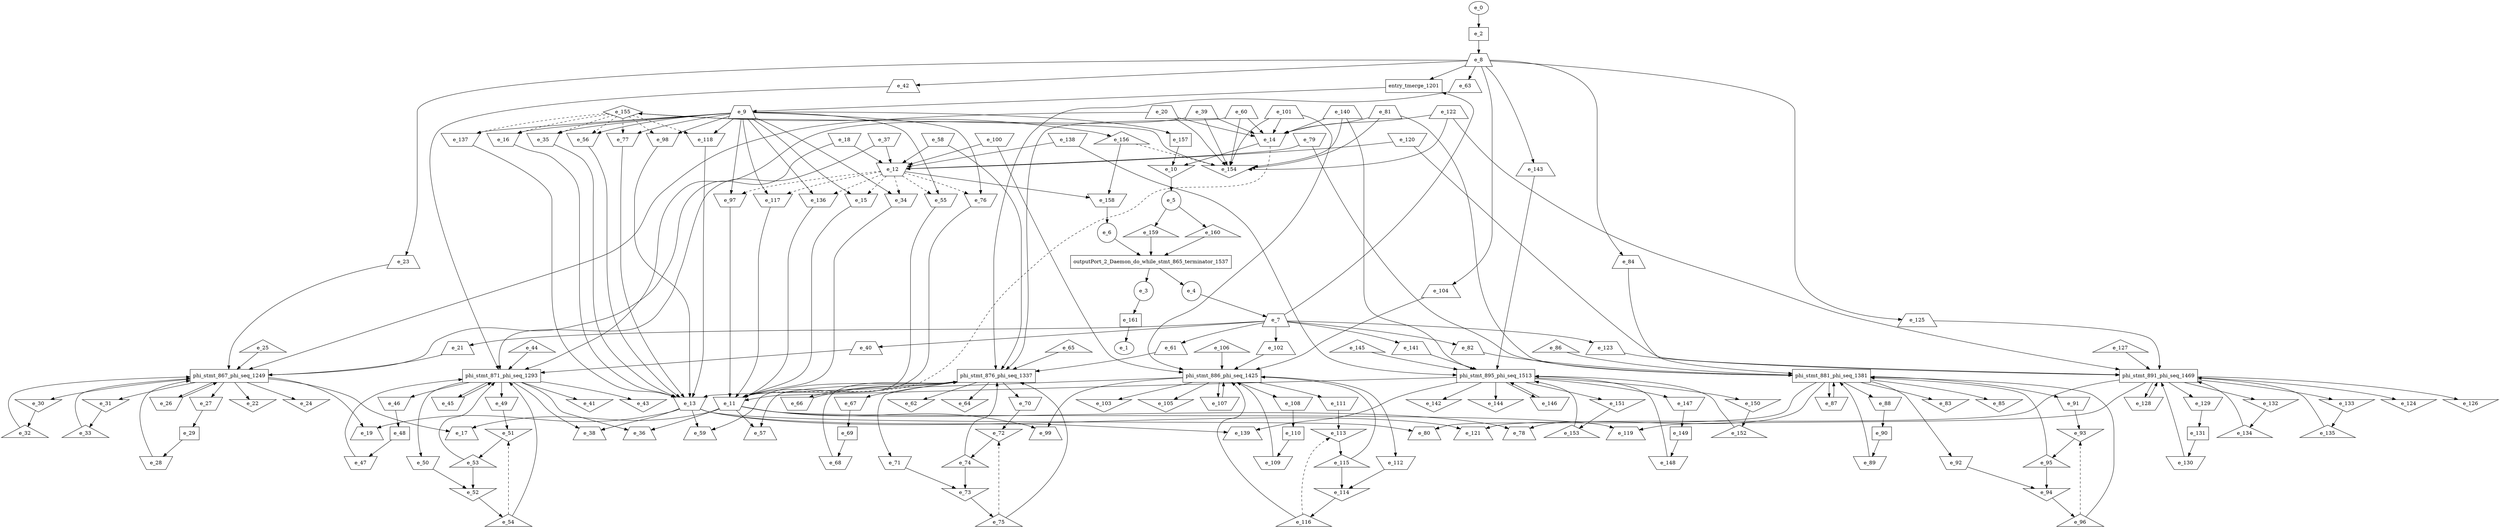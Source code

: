 digraph control_path {
  e_0: entry_node : n ;
  e_1: exit_node : s ;
  e_2 [shape = dot];
  e_3 [shape = circle];
  e_4 [shape = circle];
  e_5 [shape = circle];
  e_6 [shape = circle];
  e_7 [shape = trapezium];
  e_8 [shape = trapezium];
  e_9 [shape = trapezium];
  e_10 [shape = invtriangle];
  e_11 [shape = invtrapezium];
  e_12 [shape = invtrapezium];
  e_13 [shape = invtrapezium];
  e_14 [shape = invtrapezium];
  e_15 [shape = invtrapezium];
  e_16 [shape = invtrapezium];
  e_17 [shape = trapezium];
  e_18 [shape = invtrapezium];
  e_19 [shape = trapezium];
  e_20 [shape = trapezium];
  e_21 [shape = trapezium];
  e_22 [shape = invtriangle];
  e_23 [shape = trapezium];
  e_24 [shape = invtriangle];
  e_25 [shape = triangle];
  e_26 [shape = invtrapezium];
  e_27 [shape = invtrapezium];
  e_28 [shape = invtrapezium];
  e_29 [shape = dot];
  e_30 [shape = invtriangle];
  e_31 [shape = invtriangle];
  e_32 [shape = triangle];
  e_33 [shape = triangle];
  e_34 [shape = invtrapezium];
  e_35 [shape = invtrapezium];
  e_36 [shape = trapezium];
  e_37 [shape = invtrapezium];
  e_38 [shape = trapezium];
  e_39 [shape = trapezium];
  e_40 [shape = trapezium];
  e_41 [shape = invtriangle];
  e_42 [shape = trapezium];
  e_43 [shape = invtriangle];
  e_44 [shape = triangle];
  e_45 [shape = invtrapezium];
  e_46 [shape = invtrapezium];
  e_47 [shape = invtrapezium];
  e_48 [shape = dot];
  e_49 [shape = invtrapezium];
  e_50 [shape = invtrapezium];
  e_51 [shape = invtriangle];
  e_52 [shape = invtriangle];
  e_53 [shape = triangle];
  e_54 [shape = triangle];
  e_55 [shape = invtrapezium];
  e_56 [shape = invtrapezium];
  e_57 [shape = trapezium];
  e_58 [shape = invtrapezium];
  e_59 [shape = trapezium];
  e_60 [shape = trapezium];
  e_61 [shape = trapezium];
  e_62 [shape = invtriangle];
  e_63 [shape = trapezium];
  e_64 [shape = invtriangle];
  e_65 [shape = triangle];
  e_66 [shape = invtrapezium];
  e_67 [shape = invtrapezium];
  e_68 [shape = invtrapezium];
  e_69 [shape = dot];
  e_70 [shape = invtrapezium];
  e_71 [shape = invtrapezium];
  e_72 [shape = invtriangle];
  e_73 [shape = invtriangle];
  e_74 [shape = triangle];
  e_75 [shape = triangle];
  e_76 [shape = invtrapezium];
  e_77 [shape = invtrapezium];
  e_78 [shape = trapezium];
  e_79 [shape = invtrapezium];
  e_80 [shape = trapezium];
  e_81 [shape = trapezium];
  e_82 [shape = trapezium];
  e_83 [shape = invtriangle];
  e_84 [shape = trapezium];
  e_85 [shape = invtriangle];
  e_86 [shape = triangle];
  e_87 [shape = invtrapezium];
  e_88 [shape = invtrapezium];
  e_89 [shape = invtrapezium];
  e_90 [shape = dot];
  e_91 [shape = invtrapezium];
  e_92 [shape = invtrapezium];
  e_93 [shape = invtriangle];
  e_94 [shape = invtriangle];
  e_95 [shape = triangle];
  e_96 [shape = triangle];
  e_97 [shape = invtrapezium];
  e_98 [shape = invtrapezium];
  e_99 [shape = trapezium];
  e_100 [shape = invtrapezium];
  e_101 [shape = trapezium];
  e_102 [shape = trapezium];
  e_103 [shape = invtriangle];
  e_104 [shape = trapezium];
  e_105 [shape = invtriangle];
  e_106 [shape = triangle];
  e_107 [shape = invtrapezium];
  e_108 [shape = invtrapezium];
  e_109 [shape = invtrapezium];
  e_110 [shape = dot];
  e_111 [shape = invtrapezium];
  e_112 [shape = invtrapezium];
  e_113 [shape = invtriangle];
  e_114 [shape = invtriangle];
  e_115 [shape = triangle];
  e_116 [shape = triangle];
  e_117 [shape = invtrapezium];
  e_118 [shape = invtrapezium];
  e_119 [shape = trapezium];
  e_120 [shape = invtrapezium];
  e_121 [shape = trapezium];
  e_122 [shape = trapezium];
  e_123 [shape = trapezium];
  e_124 [shape = invtriangle];
  e_125 [shape = trapezium];
  e_126 [shape = invtriangle];
  e_127 [shape = triangle];
  e_128 [shape = invtrapezium];
  e_129 [shape = invtrapezium];
  e_130 [shape = invtrapezium];
  e_131 [shape = dot];
  e_132 [shape = invtriangle];
  e_133 [shape = invtriangle];
  e_134 [shape = triangle];
  e_135 [shape = triangle];
  e_136 [shape = invtrapezium];
  e_137 [shape = invtrapezium];
  e_138 [shape = invtrapezium];
  e_139 [shape = trapezium];
  e_140 [shape = trapezium];
  e_141 [shape = trapezium];
  e_142 [shape = invtriangle];
  e_143 [shape = trapezium];
  e_144 [shape = invtriangle];
  e_145 [shape = triangle];
  e_146 [shape = invtrapezium];
  e_147 [shape = invtrapezium];
  e_148 [shape = invtrapezium];
  e_149 [shape = dot];
  e_150 [shape = invtriangle];
  e_151 [shape = invtriangle];
  e_152 [shape = triangle];
  e_153 [shape = triangle];
  e_154 [shape = invtriangle];
  e_155 [shape = diamond];
  e_156 [shape = triangle];
  e_157 [shape = dot];
  e_158 [shape = invtrapezium];
  e_159 [shape = triangle];
  e_160 [shape = triangle];
  e_161 [shape = dot];
  e_161 -> e_1;
  e_0 -> e_2;
  e_10 -> e_5;
  e_158 -> e_6;
  e_4 -> e_7;
  e_2 -> e_8;
  e_157 -> e_10;
  e_14 -> e_10;
  e_117 -> e_11;
  e_136 -> e_11;
  e_97 -> e_11;
  e_15 -> e_11;
  e_34 -> e_11;
  e_55 -> e_11;
  e_76 -> e_11;
  e_14 -> e_11[style = dashed];
  e_120 -> e_12;
  e_100 -> e_12;
  e_18 -> e_12;
  e_37 -> e_12;
  e_138 -> e_12;
  e_58 -> e_12;
  e_79 -> e_12;
  e_137 -> e_13;
  e_118 -> e_13;
  e_16 -> e_13;
  e_35 -> e_13;
  e_98 -> e_13;
  e_56 -> e_13;
  e_77 -> e_13;
  e_101 -> e_14;
  e_20 -> e_14;
  e_39 -> e_14;
  e_122 -> e_14;
  e_140 -> e_14;
  e_60 -> e_14;
  e_81 -> e_14;
  e_9 -> e_15;
  e_12 -> e_15[style = dashed];
  e_9 -> e_16;
  e_155 -> e_16[style = dashed];
  e_11 -> e_17;
  e_13 -> e_19;
  e_7 -> e_21;
  e_8 -> e_23;
  e_29 -> e_28;
  e_27 -> e_29;
  e_30 -> e_32;
  e_31 -> e_33;
  e_9 -> e_34;
  e_12 -> e_34[style = dashed];
  e_9 -> e_35;
  e_155 -> e_35[style = dashed];
  e_11 -> e_36;
  e_13 -> e_38;
  e_7 -> e_40;
  e_8 -> e_42;
  e_48 -> e_47;
  e_46 -> e_48;
  e_49 -> e_51;
  e_54 -> e_51[style = dashed];
  e_50 -> e_52;
  e_53 -> e_52;
  e_51 -> e_53;
  e_52 -> e_54;
  e_9 -> e_55;
  e_12 -> e_55[style = dashed];
  e_9 -> e_56;
  e_155 -> e_56[style = dashed];
  e_11 -> e_57;
  e_13 -> e_59;
  e_7 -> e_61;
  e_8 -> e_63;
  e_69 -> e_68;
  e_67 -> e_69;
  e_70 -> e_72;
  e_75 -> e_72[style = dashed];
  e_71 -> e_73;
  e_74 -> e_73;
  e_72 -> e_74;
  e_73 -> e_75;
  e_9 -> e_76;
  e_12 -> e_76[style = dashed];
  e_9 -> e_77;
  e_155 -> e_77[style = dashed];
  e_11 -> e_78;
  e_13 -> e_80;
  e_7 -> e_82;
  e_8 -> e_84;
  e_90 -> e_89;
  e_88 -> e_90;
  e_91 -> e_93;
  e_96 -> e_93[style = dashed];
  e_95 -> e_94;
  e_92 -> e_94;
  e_93 -> e_95;
  e_94 -> e_96;
  e_9 -> e_97;
  e_12 -> e_97[style = dashed];
  e_9 -> e_98;
  e_155 -> e_98[style = dashed];
  e_11 -> e_99;
  e_7 -> e_102;
  e_8 -> e_104;
  e_110 -> e_109;
  e_108 -> e_110;
  e_111 -> e_113;
  e_116 -> e_113[style = dashed];
  e_115 -> e_114;
  e_112 -> e_114;
  e_113 -> e_115;
  e_114 -> e_116;
  e_9 -> e_117;
  e_12 -> e_117[style = dashed];
  e_9 -> e_118;
  e_155 -> e_118[style = dashed];
  e_11 -> e_119;
  e_13 -> e_121;
  e_7 -> e_123;
  e_8 -> e_125;
  e_131 -> e_130;
  e_129 -> e_131;
  e_132 -> e_134;
  e_133 -> e_135;
  e_9 -> e_136;
  e_12 -> e_136[style = dashed];
  e_9 -> e_137;
  e_155 -> e_137[style = dashed];
  e_13 -> e_139;
  e_7 -> e_141;
  e_8 -> e_143;
  e_149 -> e_148;
  e_147 -> e_149;
  e_150 -> e_152;
  e_151 -> e_153;
  e_101 -> e_154;
  e_20 -> e_154;
  e_39 -> e_154;
  e_122 -> e_154;
  e_140 -> e_154;
  e_60 -> e_154;
  e_81 -> e_154;
  e_156 -> e_154[style = dashed];
  e_154 -> e_155;
  e_155 -> e_156;
  e_9 -> e_157;
  e_156 -> e_158;
  e_12 -> e_158;
  e_5 -> e_159;
  e_5 -> e_160;
  e_3 -> e_161;
  outputPort_2_Daemon_do_while_stmt_865_terminator_1537 [shape=rectangle];
e_6 -> outputPort_2_Daemon_do_while_stmt_865_terminator_1537;
e_160 -> outputPort_2_Daemon_do_while_stmt_865_terminator_1537;
e_159 -> outputPort_2_Daemon_do_while_stmt_865_terminator_1537;
outputPort_2_Daemon_do_while_stmt_865_terminator_1537 -> e_4;
outputPort_2_Daemon_do_while_stmt_865_terminator_1537 -> e_3;
  phi_stmt_867_phi_seq_1249 [shape=rectangle];
e_23 -> phi_stmt_867_phi_seq_1249;
phi_stmt_867_phi_seq_1249 -> e_26;
phi_stmt_867_phi_seq_1249 -> e_27;
phi_stmt_867_phi_seq_1249 -> e_24;
e_26 -> phi_stmt_867_phi_seq_1249;
e_28 -> phi_stmt_867_phi_seq_1249;
e_21 -> phi_stmt_867_phi_seq_1249;
phi_stmt_867_phi_seq_1249 -> e_30;
phi_stmt_867_phi_seq_1249 -> e_31;
phi_stmt_867_phi_seq_1249 -> e_22;
e_32 -> phi_stmt_867_phi_seq_1249;
e_33 -> phi_stmt_867_phi_seq_1249;
e_18 -> phi_stmt_867_phi_seq_1249;
e_20 -> phi_stmt_867_phi_seq_1249;
phi_stmt_867_phi_seq_1249 -> e_17;
phi_stmt_867_phi_seq_1249 -> e_19;
e_25 -> phi_stmt_867_phi_seq_1249;
  phi_stmt_871_phi_seq_1293 [shape=rectangle];
e_42 -> phi_stmt_871_phi_seq_1293;
phi_stmt_871_phi_seq_1293 -> e_45;
phi_stmt_871_phi_seq_1293 -> e_46;
phi_stmt_871_phi_seq_1293 -> e_43;
e_45 -> phi_stmt_871_phi_seq_1293;
e_47 -> phi_stmt_871_phi_seq_1293;
e_40 -> phi_stmt_871_phi_seq_1293;
phi_stmt_871_phi_seq_1293 -> e_49;
phi_stmt_871_phi_seq_1293 -> e_50;
phi_stmt_871_phi_seq_1293 -> e_41;
e_53 -> phi_stmt_871_phi_seq_1293;
e_54 -> phi_stmt_871_phi_seq_1293;
e_37 -> phi_stmt_871_phi_seq_1293;
e_39 -> phi_stmt_871_phi_seq_1293;
phi_stmt_871_phi_seq_1293 -> e_36;
phi_stmt_871_phi_seq_1293 -> e_38;
e_44 -> phi_stmt_871_phi_seq_1293;
  phi_stmt_876_phi_seq_1337 [shape=rectangle];
e_63 -> phi_stmt_876_phi_seq_1337;
phi_stmt_876_phi_seq_1337 -> e_66;
phi_stmt_876_phi_seq_1337 -> e_67;
phi_stmt_876_phi_seq_1337 -> e_64;
e_66 -> phi_stmt_876_phi_seq_1337;
e_68 -> phi_stmt_876_phi_seq_1337;
e_61 -> phi_stmt_876_phi_seq_1337;
phi_stmt_876_phi_seq_1337 -> e_70;
phi_stmt_876_phi_seq_1337 -> e_71;
phi_stmt_876_phi_seq_1337 -> e_62;
e_74 -> phi_stmt_876_phi_seq_1337;
e_75 -> phi_stmt_876_phi_seq_1337;
e_58 -> phi_stmt_876_phi_seq_1337;
e_60 -> phi_stmt_876_phi_seq_1337;
phi_stmt_876_phi_seq_1337 -> e_57;
phi_stmt_876_phi_seq_1337 -> e_59;
e_65 -> phi_stmt_876_phi_seq_1337;
  phi_stmt_881_phi_seq_1381 [shape=rectangle];
e_84 -> phi_stmt_881_phi_seq_1381;
phi_stmt_881_phi_seq_1381 -> e_87;
phi_stmt_881_phi_seq_1381 -> e_88;
phi_stmt_881_phi_seq_1381 -> e_85;
e_87 -> phi_stmt_881_phi_seq_1381;
e_89 -> phi_stmt_881_phi_seq_1381;
e_82 -> phi_stmt_881_phi_seq_1381;
phi_stmt_881_phi_seq_1381 -> e_91;
phi_stmt_881_phi_seq_1381 -> e_92;
phi_stmt_881_phi_seq_1381 -> e_83;
e_95 -> phi_stmt_881_phi_seq_1381;
e_96 -> phi_stmt_881_phi_seq_1381;
e_79 -> phi_stmt_881_phi_seq_1381;
e_81 -> phi_stmt_881_phi_seq_1381;
phi_stmt_881_phi_seq_1381 -> e_78;
phi_stmt_881_phi_seq_1381 -> e_80;
e_86 -> phi_stmt_881_phi_seq_1381;
  phi_stmt_886_phi_seq_1425 [shape=rectangle];
e_104 -> phi_stmt_886_phi_seq_1425;
phi_stmt_886_phi_seq_1425 -> e_107;
phi_stmt_886_phi_seq_1425 -> e_108;
phi_stmt_886_phi_seq_1425 -> e_105;
e_107 -> phi_stmt_886_phi_seq_1425;
e_109 -> phi_stmt_886_phi_seq_1425;
e_102 -> phi_stmt_886_phi_seq_1425;
phi_stmt_886_phi_seq_1425 -> e_111;
phi_stmt_886_phi_seq_1425 -> e_112;
phi_stmt_886_phi_seq_1425 -> e_103;
e_115 -> phi_stmt_886_phi_seq_1425;
e_116 -> phi_stmt_886_phi_seq_1425;
e_100 -> phi_stmt_886_phi_seq_1425;
e_101 -> phi_stmt_886_phi_seq_1425;
phi_stmt_886_phi_seq_1425 -> e_99;
phi_stmt_886_phi_seq_1425 -> e_13;
e_106 -> phi_stmt_886_phi_seq_1425;
  phi_stmt_891_phi_seq_1469 [shape=rectangle];
e_125 -> phi_stmt_891_phi_seq_1469;
phi_stmt_891_phi_seq_1469 -> e_128;
phi_stmt_891_phi_seq_1469 -> e_129;
phi_stmt_891_phi_seq_1469 -> e_126;
e_128 -> phi_stmt_891_phi_seq_1469;
e_130 -> phi_stmt_891_phi_seq_1469;
e_123 -> phi_stmt_891_phi_seq_1469;
phi_stmt_891_phi_seq_1469 -> e_132;
phi_stmt_891_phi_seq_1469 -> e_133;
phi_stmt_891_phi_seq_1469 -> e_124;
e_134 -> phi_stmt_891_phi_seq_1469;
e_135 -> phi_stmt_891_phi_seq_1469;
e_120 -> phi_stmt_891_phi_seq_1469;
e_122 -> phi_stmt_891_phi_seq_1469;
phi_stmt_891_phi_seq_1469 -> e_119;
phi_stmt_891_phi_seq_1469 -> e_121;
e_127 -> phi_stmt_891_phi_seq_1469;
  phi_stmt_895_phi_seq_1513 [shape=rectangle];
e_143 -> phi_stmt_895_phi_seq_1513;
phi_stmt_895_phi_seq_1513 -> e_146;
phi_stmt_895_phi_seq_1513 -> e_147;
phi_stmt_895_phi_seq_1513 -> e_144;
e_146 -> phi_stmt_895_phi_seq_1513;
e_148 -> phi_stmt_895_phi_seq_1513;
e_141 -> phi_stmt_895_phi_seq_1513;
phi_stmt_895_phi_seq_1513 -> e_150;
phi_stmt_895_phi_seq_1513 -> e_151;
phi_stmt_895_phi_seq_1513 -> e_142;
e_152 -> phi_stmt_895_phi_seq_1513;
e_153 -> phi_stmt_895_phi_seq_1513;
e_138 -> phi_stmt_895_phi_seq_1513;
e_140 -> phi_stmt_895_phi_seq_1513;
phi_stmt_895_phi_seq_1513 -> e_11;
phi_stmt_895_phi_seq_1513 -> e_139;
e_145 -> phi_stmt_895_phi_seq_1513;
entry_tmerge_1201 [shape = rectangle]; 
e_7 -> entry_tmerge_1201;
e_8 -> entry_tmerge_1201;
entry_tmerge_1201 -> e_9;
}
